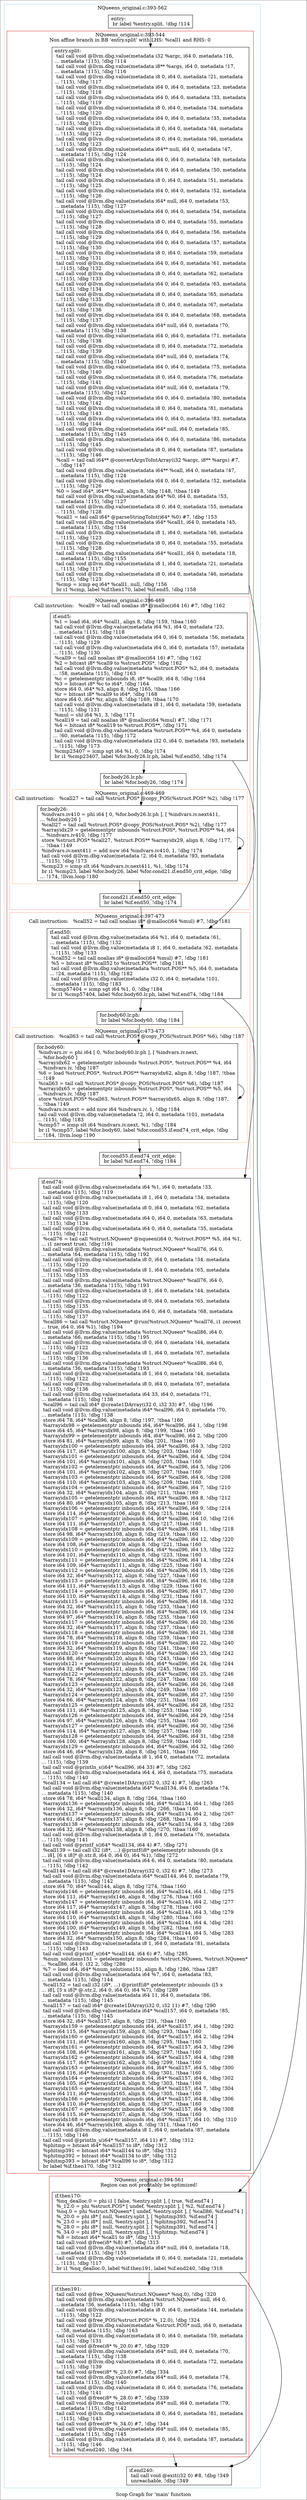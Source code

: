 digraph "Scop Graph for 'main' function" {
	label="Scop Graph for 'main' function";

	Node0xa5ad620 [shape=record,label="{entry:\l  br label %entry.split, !dbg !114\l}"];
	Node0xa5ad620 -> Node0xa6ac130;
	Node0xa6ac130 [shape=record,label="{entry.split:                                      \l  tail call void @llvm.dbg.value(metadata i32 %argc, i64 0, metadata !16,\l... metadata !115), !dbg !114\l  tail call void @llvm.dbg.value(metadata i8** %args, i64 0, metadata !17,\l... metadata !115), !dbg !116\l  tail call void @llvm.dbg.value(metadata i8 0, i64 0, metadata !21, metadata\l... !115), !dbg !117\l  tail call void @llvm.dbg.value(metadata i64 0, i64 0, metadata !23, metadata\l... !115), !dbg !118\l  tail call void @llvm.dbg.value(metadata i64 0, i64 0, metadata !33, metadata\l... !115), !dbg !119\l  tail call void @llvm.dbg.value(metadata i8 0, i64 0, metadata !34, metadata\l... !115), !dbg !120\l  tail call void @llvm.dbg.value(metadata i64 0, i64 0, metadata !35, metadata\l... !115), !dbg !121\l  tail call void @llvm.dbg.value(metadata i8 0, i64 0, metadata !44, metadata\l... !115), !dbg !122\l  tail call void @llvm.dbg.value(metadata i8 0, i64 0, metadata !46, metadata\l... !115), !dbg !123\l  tail call void @llvm.dbg.value(metadata i64** null, i64 0, metadata !47,\l... metadata !115), !dbg !124\l  tail call void @llvm.dbg.value(metadata i64 0, i64 0, metadata !49, metadata\l... !115), !dbg !124\l  tail call void @llvm.dbg.value(metadata i64 0, i64 0, metadata !50, metadata\l... !115), !dbg !124\l  tail call void @llvm.dbg.value(metadata i8 0, i64 0, metadata !51, metadata\l... !115), !dbg !125\l  tail call void @llvm.dbg.value(metadata i64 0, i64 0, metadata !52, metadata\l... !115), !dbg !126\l  tail call void @llvm.dbg.value(metadata i64* null, i64 0, metadata !53,\l... metadata !115), !dbg !127\l  tail call void @llvm.dbg.value(metadata i64 0, i64 0, metadata !54, metadata\l... !115), !dbg !127\l  tail call void @llvm.dbg.value(metadata i8 0, i64 0, metadata !55, metadata\l... !115), !dbg !128\l  tail call void @llvm.dbg.value(metadata i64 0, i64 0, metadata !56, metadata\l... !115), !dbg !129\l  tail call void @llvm.dbg.value(metadata i64 0, i64 0, metadata !57, metadata\l... !115), !dbg !130\l  tail call void @llvm.dbg.value(metadata i8 0, i64 0, metadata !59, metadata\l... !115), !dbg !131\l  tail call void @llvm.dbg.value(metadata i64 0, i64 0, metadata !61, metadata\l... !115), !dbg !132\l  tail call void @llvm.dbg.value(metadata i8 0, i64 0, metadata !62, metadata\l... !115), !dbg !133\l  tail call void @llvm.dbg.value(metadata i64 0, i64 0, metadata !63, metadata\l... !115), !dbg !134\l  tail call void @llvm.dbg.value(metadata i8 0, i64 0, metadata !65, metadata\l... !115), !dbg !135\l  tail call void @llvm.dbg.value(metadata i8 0, i64 0, metadata !67, metadata\l... !115), !dbg !136\l  tail call void @llvm.dbg.value(metadata i64 0, i64 0, metadata !68, metadata\l... !115), !dbg !137\l  tail call void @llvm.dbg.value(metadata i64* null, i64 0, metadata !70,\l... metadata !115), !dbg !138\l  tail call void @llvm.dbg.value(metadata i64 0, i64 0, metadata !71, metadata\l... !115), !dbg !138\l  tail call void @llvm.dbg.value(metadata i8 0, i64 0, metadata !72, metadata\l... !115), !dbg !139\l  tail call void @llvm.dbg.value(metadata i64* null, i64 0, metadata !74,\l... metadata !115), !dbg !140\l  tail call void @llvm.dbg.value(metadata i64 0, i64 0, metadata !75, metadata\l... !115), !dbg !140\l  tail call void @llvm.dbg.value(metadata i8 0, i64 0, metadata !76, metadata\l... !115), !dbg !141\l  tail call void @llvm.dbg.value(metadata i64* null, i64 0, metadata !79,\l... metadata !115), !dbg !142\l  tail call void @llvm.dbg.value(metadata i64 0, i64 0, metadata !80, metadata\l... !115), !dbg !142\l  tail call void @llvm.dbg.value(metadata i8 0, i64 0, metadata !81, metadata\l... !115), !dbg !143\l  tail call void @llvm.dbg.value(metadata i64 0, i64 0, metadata !83, metadata\l... !115), !dbg !144\l  tail call void @llvm.dbg.value(metadata i64* null, i64 0, metadata !85,\l... metadata !115), !dbg !145\l  tail call void @llvm.dbg.value(metadata i64 0, i64 0, metadata !86, metadata\l... !115), !dbg !145\l  tail call void @llvm.dbg.value(metadata i8 0, i64 0, metadata !87, metadata\l... !115), !dbg !146\l  %call = tail call i64** @convertArgsToIntArray(i32 %argc, i8** %args) #7,\l... !dbg !147\l  tail call void @llvm.dbg.value(metadata i64** %call, i64 0, metadata !47,\l... metadata !115), !dbg !124\l  tail call void @llvm.dbg.value(metadata i64 0, i64 0, metadata !52, metadata\l... !115), !dbg !126\l  %0 = load i64*, i64** %call, align 8, !dbg !148, !tbaa !149\l  tail call void @llvm.dbg.value(metadata i64* %0, i64 0, metadata !53,\l... metadata !115), !dbg !127\l  tail call void @llvm.dbg.value(metadata i8 0, i64 0, metadata !55, metadata\l... !115), !dbg !128\l  %call1 = tail call i64* @parseStringToInt(i64* %0) #7, !dbg !153\l  tail call void @llvm.dbg.value(metadata i64* %call1, i64 0, metadata !45,\l... metadata !115), !dbg !154\l  tail call void @llvm.dbg.value(metadata i8 1, i64 0, metadata !46, metadata\l... !115), !dbg !123\l  tail call void @llvm.dbg.value(metadata i8 0, i64 0, metadata !55, metadata\l... !115), !dbg !128\l  tail call void @llvm.dbg.value(metadata i64* %call1, i64 0, metadata !18,\l... metadata !115), !dbg !155\l  tail call void @llvm.dbg.value(metadata i8 1, i64 0, metadata !21, metadata\l... !115), !dbg !117\l  tail call void @llvm.dbg.value(metadata i8 0, i64 0, metadata !46, metadata\l... !115), !dbg !123\l  %cmp = icmp eq i64* %call1, null, !dbg !156\l  br i1 %cmp, label %if.then170, label %if.end5, !dbg !158\l}"];
	Node0xa6ac130 -> Node0xa631640;
	Node0xa6ac130 -> Node0xa553f60;
	Node0xa631640 [shape=record,label="{if.then170:                                       \l  %nq_dealloc.0 = phi i1 [ false, %entry.split ], [ true, %if.end74 ]\l  %_12.0 = phi %struct.POS* [ undef, %entry.split ], [ %2, %if.end74 ]\l  %nq.0 = phi %struct.NQueen* [ undef, %entry.split ], [ %call86, %if.end74 ]\l  %_20.0 = phi i8* [ null, %entry.split ], [ %phitmp393, %if.end74 ]\l  %_23.0 = phi i8* [ null, %entry.split ], [ %phitmp392, %if.end74 ]\l  %_28.0 = phi i8* [ null, %entry.split ], [ %phitmp391, %if.end74 ]\l  %_34.0 = phi i8* [ null, %entry.split ], [ %phitmp, %if.end74 ]\l  %8 = bitcast i64* %call1 to i8*, !dbg !313\l  tail call void @free(i8* %8) #7, !dbg !313\l  tail call void @llvm.dbg.value(metadata i64* null, i64 0, metadata !18,\l... metadata !115), !dbg !155\l  tail call void @llvm.dbg.value(metadata i8 0, i64 0, metadata !21, metadata\l... !115), !dbg !117\l  br i1 %nq_dealloc.0, label %if.then191, label %if.end240, !dbg !318\l}"];
	Node0xa631640 -> Node0xa589b10;
	Node0xa631640 -> Node0xa624ce0;
	Node0xa589b10 [shape=record,label="{if.then191:                                       \l  tail call void @free_NQueen(%struct.NQueen* %nq.0), !dbg !320\l  tail call void @llvm.dbg.value(metadata %struct.NQueen* null, i64 0,\l... metadata !36, metadata !115), !dbg !193\l  tail call void @llvm.dbg.value(metadata i8 0, i64 0, metadata !44, metadata\l... !115), !dbg !122\l  tail call void @free_POS(%struct.POS* %_12.0), !dbg !324\l  tail call void @llvm.dbg.value(metadata %struct.POS* null, i64 0, metadata\l... !58, metadata !115), !dbg !163\l  tail call void @llvm.dbg.value(metadata i8 0, i64 0, metadata !59, metadata\l... !115), !dbg !131\l  tail call void @free(i8* %_20.0) #7, !dbg !329\l  tail call void @llvm.dbg.value(metadata i64* null, i64 0, metadata !70,\l... metadata !115), !dbg !138\l  tail call void @llvm.dbg.value(metadata i8 0, i64 0, metadata !72, metadata\l... !115), !dbg !139\l  tail call void @free(i8* %_23.0) #7, !dbg !334\l  tail call void @llvm.dbg.value(metadata i64* null, i64 0, metadata !74,\l... metadata !115), !dbg !140\l  tail call void @llvm.dbg.value(metadata i8 0, i64 0, metadata !76, metadata\l... !115), !dbg !141\l  tail call void @free(i8* %_28.0) #7, !dbg !339\l  tail call void @llvm.dbg.value(metadata i64* null, i64 0, metadata !79,\l... metadata !115), !dbg !142\l  tail call void @llvm.dbg.value(metadata i8 0, i64 0, metadata !81, metadata\l... !115), !dbg !143\l  tail call void @free(i8* %_34.0) #7, !dbg !344\l  tail call void @llvm.dbg.value(metadata i64* null, i64 0, metadata !85,\l... metadata !115), !dbg !145\l  tail call void @llvm.dbg.value(metadata i8 0, i64 0, metadata !87, metadata\l... !115), !dbg !146\l  br label %if.end240, !dbg !344\l}"];
	Node0xa589b10 -> Node0xa624ce0;
	Node0xa624ce0 [shape=record,label="{if.end240:                                        \l  tail call void @exit(i32 0) #8, !dbg !349\l  unreachable, !dbg !349\l}"];
	Node0xa553f60 [shape=record,label="{if.end5:                                          \l  %1 = load i64, i64* %call1, align 8, !dbg !159, !tbaa !160\l  tail call void @llvm.dbg.value(metadata i64 %1, i64 0, metadata !23,\l... metadata !115), !dbg !118\l  tail call void @llvm.dbg.value(metadata i64 0, i64 0, metadata !56, metadata\l... !115), !dbg !129\l  tail call void @llvm.dbg.value(metadata i64 0, i64 0, metadata !57, metadata\l... !115), !dbg !130\l  %call9 = tail call noalias i8* @malloc(i64 16) #7, !dbg !162\l  %2 = bitcast i8* %call9 to %struct.POS*, !dbg !162\l  tail call void @llvm.dbg.value(metadata %struct.POS* %2, i64 0, metadata\l... !58, metadata !115), !dbg !163\l  %c = getelementptr inbounds i8, i8* %call9, i64 8, !dbg !164\l  %3 = bitcast i8* %c to i64*, !dbg !164\l  store i64 0, i64* %3, align 8, !dbg !165, !tbaa !166\l  %r = bitcast i8* %call9 to i64*, !dbg !168\l  store i64 0, i64* %r, align 8, !dbg !169, !tbaa !170\l  tail call void @llvm.dbg.value(metadata i8 1, i64 0, metadata !59, metadata\l... !115), !dbg !131\l  %mul = shl i64 %1, 3, !dbg !171\l  %call19 = tail call noalias i8* @malloc(i64 %mul) #7, !dbg !171\l  %4 = bitcast i8* %call19 to %struct.POS**, !dbg !171\l  tail call void @llvm.dbg.value(metadata %struct.POS** %4, i64 0, metadata\l... !60, metadata !115), !dbg !172\l  tail call void @llvm.dbg.value(metadata i32 0, i64 0, metadata !93, metadata\l... !115), !dbg !173\l  %cmp23407 = icmp sgt i64 %1, 0, !dbg !174\l  br i1 %cmp23407, label %for.body26.lr.ph, label %if.end50, !dbg !174\l}"];
	Node0xa553f60 -> Node0xa572ae0;
	Node0xa553f60 -> Node0xa586290;
	Node0xa572ae0 [shape=record,label="{for.body26.lr.ph:                                 \l  br label %for.body26, !dbg !174\l}"];
	Node0xa572ae0 -> Node0xa62cfd0;
	Node0xa62cfd0 [shape=record,label="{for.body26:                                       \l  %indvars.iv410 = phi i64 [ 0, %for.body26.lr.ph ], [ %indvars.iv.next411,\l... %for.body26 ]\l  %call27 = tail call %struct.POS* @copy_POS(%struct.POS* %2), !dbg !177\l  %arrayidx29 = getelementptr inbounds %struct.POS*, %struct.POS** %4, i64\l... %indvars.iv410, !dbg !177\l  store %struct.POS* %call27, %struct.POS** %arrayidx29, align 8, !dbg !177,\l... !tbaa !149\l  %indvars.iv.next411 = add nuw i64 %indvars.iv410, 1, !dbg !174\l  tail call void @llvm.dbg.value(metadata !2, i64 0, metadata !93, metadata\l... !115), !dbg !173\l  %cmp23 = icmp slt i64 %indvars.iv.next411, %1, !dbg !174\l  br i1 %cmp23, label %for.body26, label %for.cond21.if.end50_crit_edge, !dbg\l... !174, !llvm.loop !180\l}"];
	Node0xa62cfd0 -> Node0xa62cfd0[constraint=false];
	Node0xa62cfd0 -> Node0xa58e090;
	Node0xa58e090 [shape=record,label="{for.cond21.if.end50_crit_edge:                    \l  br label %if.end50, !dbg !174\l}"];
	Node0xa58e090 -> Node0xa586290;
	Node0xa586290 [shape=record,label="{if.end50:                                         \l  tail call void @llvm.dbg.value(metadata i64 %1, i64 0, metadata !61,\l... metadata !115), !dbg !132\l  tail call void @llvm.dbg.value(metadata i8 1, i64 0, metadata !62, metadata\l... !115), !dbg !133\l  %call52 = tail call noalias i8* @malloc(i64 %mul) #7, !dbg !181\l  %5 = bitcast i8* %call52 to %struct.POS**, !dbg !181\l  tail call void @llvm.dbg.value(metadata %struct.POS** %5, i64 0, metadata\l... !24, metadata !115), !dbg !182\l  tail call void @llvm.dbg.value(metadata i32 0, i64 0, metadata !101,\l... metadata !115), !dbg !183\l  %cmp57404 = icmp sgt i64 %1, 0, !dbg !184\l  br i1 %cmp57404, label %for.body60.lr.ph, label %if.end74, !dbg !184\l}"];
	Node0xa586290 -> Node0xa5743e0;
	Node0xa586290 -> Node0xa627470;
	Node0xa5743e0 [shape=record,label="{for.body60.lr.ph:                                 \l  br label %for.body60, !dbg !184\l}"];
	Node0xa5743e0 -> Node0xa615b80;
	Node0xa615b80 [shape=record,label="{for.body60:                                       \l  %indvars.iv = phi i64 [ 0, %for.body60.lr.ph ], [ %indvars.iv.next,\l... %for.body60 ]\l  %arrayidx62 = getelementptr inbounds %struct.POS*, %struct.POS** %4, i64\l... %indvars.iv, !dbg !187\l  %6 = load %struct.POS*, %struct.POS** %arrayidx62, align 8, !dbg !187, !tbaa\l... !149\l  %call63 = tail call %struct.POS* @copy_POS(%struct.POS* %6), !dbg !187\l  %arrayidx65 = getelementptr inbounds %struct.POS*, %struct.POS** %5, i64\l... %indvars.iv, !dbg !187\l  store %struct.POS* %call63, %struct.POS** %arrayidx65, align 8, !dbg !187,\l... !tbaa !149\l  %indvars.iv.next = add nuw i64 %indvars.iv, 1, !dbg !184\l  tail call void @llvm.dbg.value(metadata !2, i64 0, metadata !101, metadata\l... !115), !dbg !183\l  %cmp57 = icmp slt i64 %indvars.iv.next, %1, !dbg !184\l  br i1 %cmp57, label %for.body60, label %for.cond55.if.end74_crit_edge, !dbg\l... !184, !llvm.loop !190\l}"];
	Node0xa615b80 -> Node0xa615b80[constraint=false];
	Node0xa615b80 -> Node0xa5db140;
	Node0xa5db140 [shape=record,label="{for.cond55.if.end74_crit_edge:                    \l  br label %if.end74, !dbg !184\l}"];
	Node0xa5db140 -> Node0xa627470;
	Node0xa627470 [shape=record,label="{if.end74:                                         \l  tail call void @llvm.dbg.value(metadata i64 %1, i64 0, metadata !33,\l... metadata !115), !dbg !119\l  tail call void @llvm.dbg.value(metadata i8 1, i64 0, metadata !34, metadata\l... !115), !dbg !120\l  tail call void @llvm.dbg.value(metadata i8 0, i64 0, metadata !62, metadata\l... !115), !dbg !133\l  tail call void @llvm.dbg.value(metadata i64 0, i64 0, metadata !63, metadata\l... !115), !dbg !134\l  tail call void @llvm.dbg.value(metadata i64 0, i64 0, metadata !35, metadata\l... !115), !dbg !121\l  %call76 = tail call %struct.NQueen* @nqueen(i64 0, %struct.POS** %5, i64 %1,\l... i1 zeroext true), !dbg !191\l  tail call void @llvm.dbg.value(metadata %struct.NQueen* %call76, i64 0,\l... metadata !64, metadata !115), !dbg !192\l  tail call void @llvm.dbg.value(metadata i8 0, i64 0, metadata !34, metadata\l... !115), !dbg !120\l  tail call void @llvm.dbg.value(metadata i8 1, i64 0, metadata !65, metadata\l... !115), !dbg !135\l  tail call void @llvm.dbg.value(metadata %struct.NQueen* %call76, i64 0,\l... metadata !36, metadata !115), !dbg !193\l  tail call void @llvm.dbg.value(metadata i8 1, i64 0, metadata !44, metadata\l... !115), !dbg !122\l  tail call void @llvm.dbg.value(metadata i8 0, i64 0, metadata !65, metadata\l... !115), !dbg !135\l  tail call void @llvm.dbg.value(metadata i64 0, i64 0, metadata !68, metadata\l... !115), !dbg !137\l  %call86 = tail call %struct.NQueen* @run(%struct.NQueen* %call76, i1 zeroext\l... true, i64 0, i64 %1), !dbg !194\l  tail call void @llvm.dbg.value(metadata %struct.NQueen* %call86, i64 0,\l... metadata !66, metadata !115), !dbg !195\l  tail call void @llvm.dbg.value(metadata i8 0, i64 0, metadata !44, metadata\l... !115), !dbg !122\l  tail call void @llvm.dbg.value(metadata i8 1, i64 0, metadata !67, metadata\l... !115), !dbg !136\l  tail call void @llvm.dbg.value(metadata %struct.NQueen* %call86, i64 0,\l... metadata !36, metadata !115), !dbg !193\l  tail call void @llvm.dbg.value(metadata i8 1, i64 0, metadata !44, metadata\l... !115), !dbg !122\l  tail call void @llvm.dbg.value(metadata i8 0, i64 0, metadata !67, metadata\l... !115), !dbg !136\l  tail call void @llvm.dbg.value(metadata i64 33, i64 0, metadata !71,\l... metadata !115), !dbg !138\l  %call96 = tail call i64* @create1DArray(i32 0, i32 33) #7, !dbg !196\l  tail call void @llvm.dbg.value(metadata i64* %call96, i64 0, metadata !70,\l... metadata !115), !dbg !138\l  store i64 78, i64* %call96, align 8, !dbg !197, !tbaa !160\l  %arrayidx98 = getelementptr inbounds i64, i64* %call96, i64 1, !dbg !198\l  store i64 45, i64* %arrayidx98, align 8, !dbg !199, !tbaa !160\l  %arrayidx99 = getelementptr inbounds i64, i64* %call96, i64 2, !dbg !200\l  store i64 81, i64* %arrayidx99, align 8, !dbg !201, !tbaa !160\l  %arrayidx100 = getelementptr inbounds i64, i64* %call96, i64 3, !dbg !202\l  store i64 117, i64* %arrayidx100, align 8, !dbg !203, !tbaa !160\l  %arrayidx101 = getelementptr inbounds i64, i64* %call96, i64 4, !dbg !204\l  store i64 101, i64* %arrayidx101, align 8, !dbg !205, !tbaa !160\l  %arrayidx102 = getelementptr inbounds i64, i64* %call96, i64 5, !dbg !206\l  store i64 101, i64* %arrayidx102, align 8, !dbg !207, !tbaa !160\l  %arrayidx103 = getelementptr inbounds i64, i64* %call96, i64 6, !dbg !208\l  store i64 110, i64* %arrayidx103, align 8, !dbg !209, !tbaa !160\l  %arrayidx104 = getelementptr inbounds i64, i64* %call96, i64 7, !dbg !210\l  store i64 32, i64* %arrayidx104, align 8, !dbg !211, !tbaa !160\l  %arrayidx105 = getelementptr inbounds i64, i64* %call96, i64 8, !dbg !212\l  store i64 80, i64* %arrayidx105, align 8, !dbg !213, !tbaa !160\l  %arrayidx106 = getelementptr inbounds i64, i64* %call96, i64 9, !dbg !214\l  store i64 114, i64* %arrayidx106, align 8, !dbg !215, !tbaa !160\l  %arrayidx107 = getelementptr inbounds i64, i64* %call96, i64 10, !dbg !216\l  store i64 111, i64* %arrayidx107, align 8, !dbg !217, !tbaa !160\l  %arrayidx108 = getelementptr inbounds i64, i64* %call96, i64 11, !dbg !218\l  store i64 98, i64* %arrayidx108, align 8, !dbg !219, !tbaa !160\l  %arrayidx109 = getelementptr inbounds i64, i64* %call96, i64 12, !dbg !220\l  store i64 108, i64* %arrayidx109, align 8, !dbg !221, !tbaa !160\l  %arrayidx110 = getelementptr inbounds i64, i64* %call96, i64 13, !dbg !222\l  store i64 101, i64* %arrayidx110, align 8, !dbg !223, !tbaa !160\l  %arrayidx111 = getelementptr inbounds i64, i64* %call96, i64 14, !dbg !224\l  store i64 109, i64* %arrayidx111, align 8, !dbg !225, !tbaa !160\l  %arrayidx112 = getelementptr inbounds i64, i64* %call96, i64 15, !dbg !226\l  store i64 32, i64* %arrayidx112, align 8, !dbg !227, !tbaa !160\l  %arrayidx113 = getelementptr inbounds i64, i64* %call96, i64 16, !dbg !228\l  store i64 111, i64* %arrayidx113, align 8, !dbg !229, !tbaa !160\l  %arrayidx114 = getelementptr inbounds i64, i64* %call96, i64 17, !dbg !230\l  store i64 110, i64* %arrayidx114, align 8, !dbg !231, !tbaa !160\l  %arrayidx115 = getelementptr inbounds i64, i64* %call96, i64 18, !dbg !232\l  store i64 32, i64* %arrayidx115, align 8, !dbg !233, !tbaa !160\l  %arrayidx116 = getelementptr inbounds i64, i64* %call96, i64 19, !dbg !234\l  store i64 97, i64* %arrayidx116, align 8, !dbg !235, !tbaa !160\l  %arrayidx117 = getelementptr inbounds i64, i64* %call96, i64 20, !dbg !236\l  store i64 32, i64* %arrayidx117, align 8, !dbg !237, !tbaa !160\l  %arrayidx118 = getelementptr inbounds i64, i64* %call96, i64 21, !dbg !238\l  store i64 78, i64* %arrayidx118, align 8, !dbg !239, !tbaa !160\l  %arrayidx119 = getelementptr inbounds i64, i64* %call96, i64 22, !dbg !240\l  store i64 32, i64* %arrayidx119, align 8, !dbg !241, !tbaa !160\l  %arrayidx120 = getelementptr inbounds i64, i64* %call96, i64 23, !dbg !242\l  store i64 88, i64* %arrayidx120, align 8, !dbg !243, !tbaa !160\l  %arrayidx121 = getelementptr inbounds i64, i64* %call96, i64 24, !dbg !244\l  store i64 32, i64* %arrayidx121, align 8, !dbg !245, !tbaa !160\l  %arrayidx122 = getelementptr inbounds i64, i64* %call96, i64 25, !dbg !246\l  store i64 78, i64* %arrayidx122, align 8, !dbg !247, !tbaa !160\l  %arrayidx123 = getelementptr inbounds i64, i64* %call96, i64 26, !dbg !248\l  store i64 32, i64* %arrayidx123, align 8, !dbg !249, !tbaa !160\l  %arrayidx124 = getelementptr inbounds i64, i64* %call96, i64 27, !dbg !250\l  store i64 66, i64* %arrayidx124, align 8, !dbg !251, !tbaa !160\l  %arrayidx125 = getelementptr inbounds i64, i64* %call96, i64 28, !dbg !252\l  store i64 111, i64* %arrayidx125, align 8, !dbg !253, !tbaa !160\l  %arrayidx126 = getelementptr inbounds i64, i64* %call96, i64 29, !dbg !254\l  store i64 97, i64* %arrayidx126, align 8, !dbg !255, !tbaa !160\l  %arrayidx127 = getelementptr inbounds i64, i64* %call96, i64 30, !dbg !256\l  store i64 114, i64* %arrayidx127, align 8, !dbg !257, !tbaa !160\l  %arrayidx128 = getelementptr inbounds i64, i64* %call96, i64 31, !dbg !258\l  store i64 100, i64* %arrayidx128, align 8, !dbg !259, !tbaa !160\l  %arrayidx129 = getelementptr inbounds i64, i64* %call96, i64 32, !dbg !260\l  store i64 46, i64* %arrayidx129, align 8, !dbg !261, !tbaa !160\l  tail call void @llvm.dbg.value(metadata i8 1, i64 0, metadata !72, metadata\l... !115), !dbg !139\l  tail call void @println_s(i64* %call96, i64 33) #7, !dbg !262\l  tail call void @llvm.dbg.value(metadata i64 4, i64 0, metadata !75, metadata\l... !115), !dbg !140\l  %call134 = tail call i64* @create1DArray(i32 0, i32 4) #7, !dbg !263\l  tail call void @llvm.dbg.value(metadata i64* %call134, i64 0, metadata !74,\l... metadata !115), !dbg !140\l  store i64 78, i64* %call134, align 8, !dbg !264, !tbaa !160\l  %arrayidx136 = getelementptr inbounds i64, i64* %call134, i64 1, !dbg !265\l  store i64 32, i64* %arrayidx136, align 8, !dbg !266, !tbaa !160\l  %arrayidx137 = getelementptr inbounds i64, i64* %call134, i64 2, !dbg !267\l  store i64 61, i64* %arrayidx137, align 8, !dbg !268, !tbaa !160\l  %arrayidx138 = getelementptr inbounds i64, i64* %call134, i64 3, !dbg !269\l  store i64 32, i64* %arrayidx138, align 8, !dbg !270, !tbaa !160\l  tail call void @llvm.dbg.value(metadata i8 1, i64 0, metadata !76, metadata\l... !115), !dbg !141\l  tail call void @printf_s(i64* %call134, i64 4) #7, !dbg !271\l  %call139 = tail call i32 (i8*, ...) @printf(i8* getelementptr inbounds ([6 x\l... i8], [6 x i8]* @.str.8, i64 0, i64 0), i64 %1), !dbg !272\l  tail call void @llvm.dbg.value(metadata i64 6, i64 0, metadata !80, metadata\l... !115), !dbg !142\l  %call144 = tail call i64* @create1DArray(i32 0, i32 6) #7, !dbg !273\l  tail call void @llvm.dbg.value(metadata i64* %call144, i64 0, metadata !79,\l... metadata !115), !dbg !142\l  store i64 70, i64* %call144, align 8, !dbg !274, !tbaa !160\l  %arrayidx146 = getelementptr inbounds i64, i64* %call144, i64 1, !dbg !275\l  store i64 111, i64* %arrayidx146, align 8, !dbg !276, !tbaa !160\l  %arrayidx147 = getelementptr inbounds i64, i64* %call144, i64 2, !dbg !277\l  store i64 117, i64* %arrayidx147, align 8, !dbg !278, !tbaa !160\l  %arrayidx148 = getelementptr inbounds i64, i64* %call144, i64 3, !dbg !279\l  store i64 110, i64* %arrayidx148, align 8, !dbg !280, !tbaa !160\l  %arrayidx149 = getelementptr inbounds i64, i64* %call144, i64 4, !dbg !281\l  store i64 100, i64* %arrayidx149, align 8, !dbg !282, !tbaa !160\l  %arrayidx150 = getelementptr inbounds i64, i64* %call144, i64 5, !dbg !283\l  store i64 32, i64* %arrayidx150, align 8, !dbg !284, !tbaa !160\l  tail call void @llvm.dbg.value(metadata i8 1, i64 0, metadata !81, metadata\l... !115), !dbg !143\l  tail call void @printf_s(i64* %call144, i64 6) #7, !dbg !285\l  %num_solutions151 = getelementptr inbounds %struct.NQueen, %struct.NQueen*\l... %call86, i64 0, i32 2, !dbg !286\l  %7 = load i64, i64* %num_solutions151, align 8, !dbg !286, !tbaa !287\l  tail call void @llvm.dbg.value(metadata i64 %7, i64 0, metadata !83,\l... metadata !115), !dbg !144\l  %call152 = tail call i32 (i8*, ...) @printf(i8* getelementptr inbounds ([5 x\l... i8], [5 x i8]* @.str.2, i64 0, i64 0), i64 %7), !dbg !289\l  tail call void @llvm.dbg.value(metadata i64 11, i64 0, metadata !86,\l... metadata !115), !dbg !145\l  %call157 = tail call i64* @create1DArray(i32 0, i32 11) #7, !dbg !290\l  tail call void @llvm.dbg.value(metadata i64* %call157, i64 0, metadata !85,\l... metadata !115), !dbg !145\l  store i64 32, i64* %call157, align 8, !dbg !291, !tbaa !160\l  %arrayidx159 = getelementptr inbounds i64, i64* %call157, i64 1, !dbg !292\l  store i64 115, i64* %arrayidx159, align 8, !dbg !293, !tbaa !160\l  %arrayidx160 = getelementptr inbounds i64, i64* %call157, i64 2, !dbg !294\l  store i64 111, i64* %arrayidx160, align 8, !dbg !295, !tbaa !160\l  %arrayidx161 = getelementptr inbounds i64, i64* %call157, i64 3, !dbg !296\l  store i64 108, i64* %arrayidx161, align 8, !dbg !297, !tbaa !160\l  %arrayidx162 = getelementptr inbounds i64, i64* %call157, i64 4, !dbg !298\l  store i64 117, i64* %arrayidx162, align 8, !dbg !299, !tbaa !160\l  %arrayidx163 = getelementptr inbounds i64, i64* %call157, i64 5, !dbg !300\l  store i64 116, i64* %arrayidx163, align 8, !dbg !301, !tbaa !160\l  %arrayidx164 = getelementptr inbounds i64, i64* %call157, i64 6, !dbg !302\l  store i64 105, i64* %arrayidx164, align 8, !dbg !303, !tbaa !160\l  %arrayidx165 = getelementptr inbounds i64, i64* %call157, i64 7, !dbg !304\l  store i64 111, i64* %arrayidx165, align 8, !dbg !305, !tbaa !160\l  %arrayidx166 = getelementptr inbounds i64, i64* %call157, i64 8, !dbg !306\l  store i64 110, i64* %arrayidx166, align 8, !dbg !307, !tbaa !160\l  %arrayidx167 = getelementptr inbounds i64, i64* %call157, i64 9, !dbg !308\l  store i64 115, i64* %arrayidx167, align 8, !dbg !309, !tbaa !160\l  %arrayidx168 = getelementptr inbounds i64, i64* %call157, i64 10, !dbg !310\l  store i64 46, i64* %arrayidx168, align 8, !dbg !311, !tbaa !160\l  tail call void @llvm.dbg.value(metadata i8 1, i64 0, metadata !87, metadata\l... !115), !dbg !146\l  tail call void @println_s(i64* %call157, i64 11) #7, !dbg !312\l  %phitmp = bitcast i64* %call157 to i8*, !dbg !312\l  %phitmp391 = bitcast i64* %call144 to i8*, !dbg !312\l  %phitmp392 = bitcast i64* %call134 to i8*, !dbg !312\l  %phitmp393 = bitcast i64* %call96 to i8*, !dbg !312\l  br label %if.then170, !dbg !312\l}"];
	Node0xa627470 -> Node0xa631640;
	colorscheme = "paired12"
        subgraph cluster_0xa61e460 {
          label = "NQueens_original.c:393-562
";
          style = solid;
          color = 1
          subgraph cluster_0xa6150d0 {
            label = "NQueens_original.c:393-544
Non affine branch in BB 'entry.split' with LHS: %call1 and RHS: 0";
            style = solid;
            color = 6
            subgraph cluster_0xa5c8330 {
              label = "NQueens_original.c:396-469
Call instruction:   %call9 = tail call noalias i8* @malloc(i64 16) #7, !dbg !162";
              style = solid;
              color = 5
              subgraph cluster_0xa5e65e0 {
                label = "NQueens_original.c:469-469
Call instruction:   %call27 = tail call %struct.POS* @copy_POS(%struct.POS* %2), !dbg !177";
                style = solid;
                color = 7
                Node0xa62cfd0;
              }
              Node0xa553f60;
              Node0xa572ae0;
              Node0xa58e090;
            }
            subgraph cluster_0xa593010 {
              label = "NQueens_original.c:397-473
Call instruction:   %call52 = tail call noalias i8* @malloc(i64 %mul) #7, !dbg !181";
              style = solid;
              color = 5
              subgraph cluster_0xa58fdf0 {
                label = "NQueens_original.c:473-473
Call instruction:   %call63 = tail call %struct.POS* @copy_POS(%struct.POS* %6), !dbg !187";
                style = solid;
                color = 7
                Node0xa615b80;
              }
              Node0xa586290;
              Node0xa5743e0;
              Node0xa5db140;
            }
            Node0xa6ac130;
            Node0xa627470;
          }
          subgraph cluster_0xa5765d0 {
            label = "NQueens_original.c:394-561
Region can not profitably be optimized!";
            style = solid;
            color = 6
            Node0xa631640;
            Node0xa589b10;
          }
          Node0xa5ad620;
          Node0xa624ce0;
        }
}
